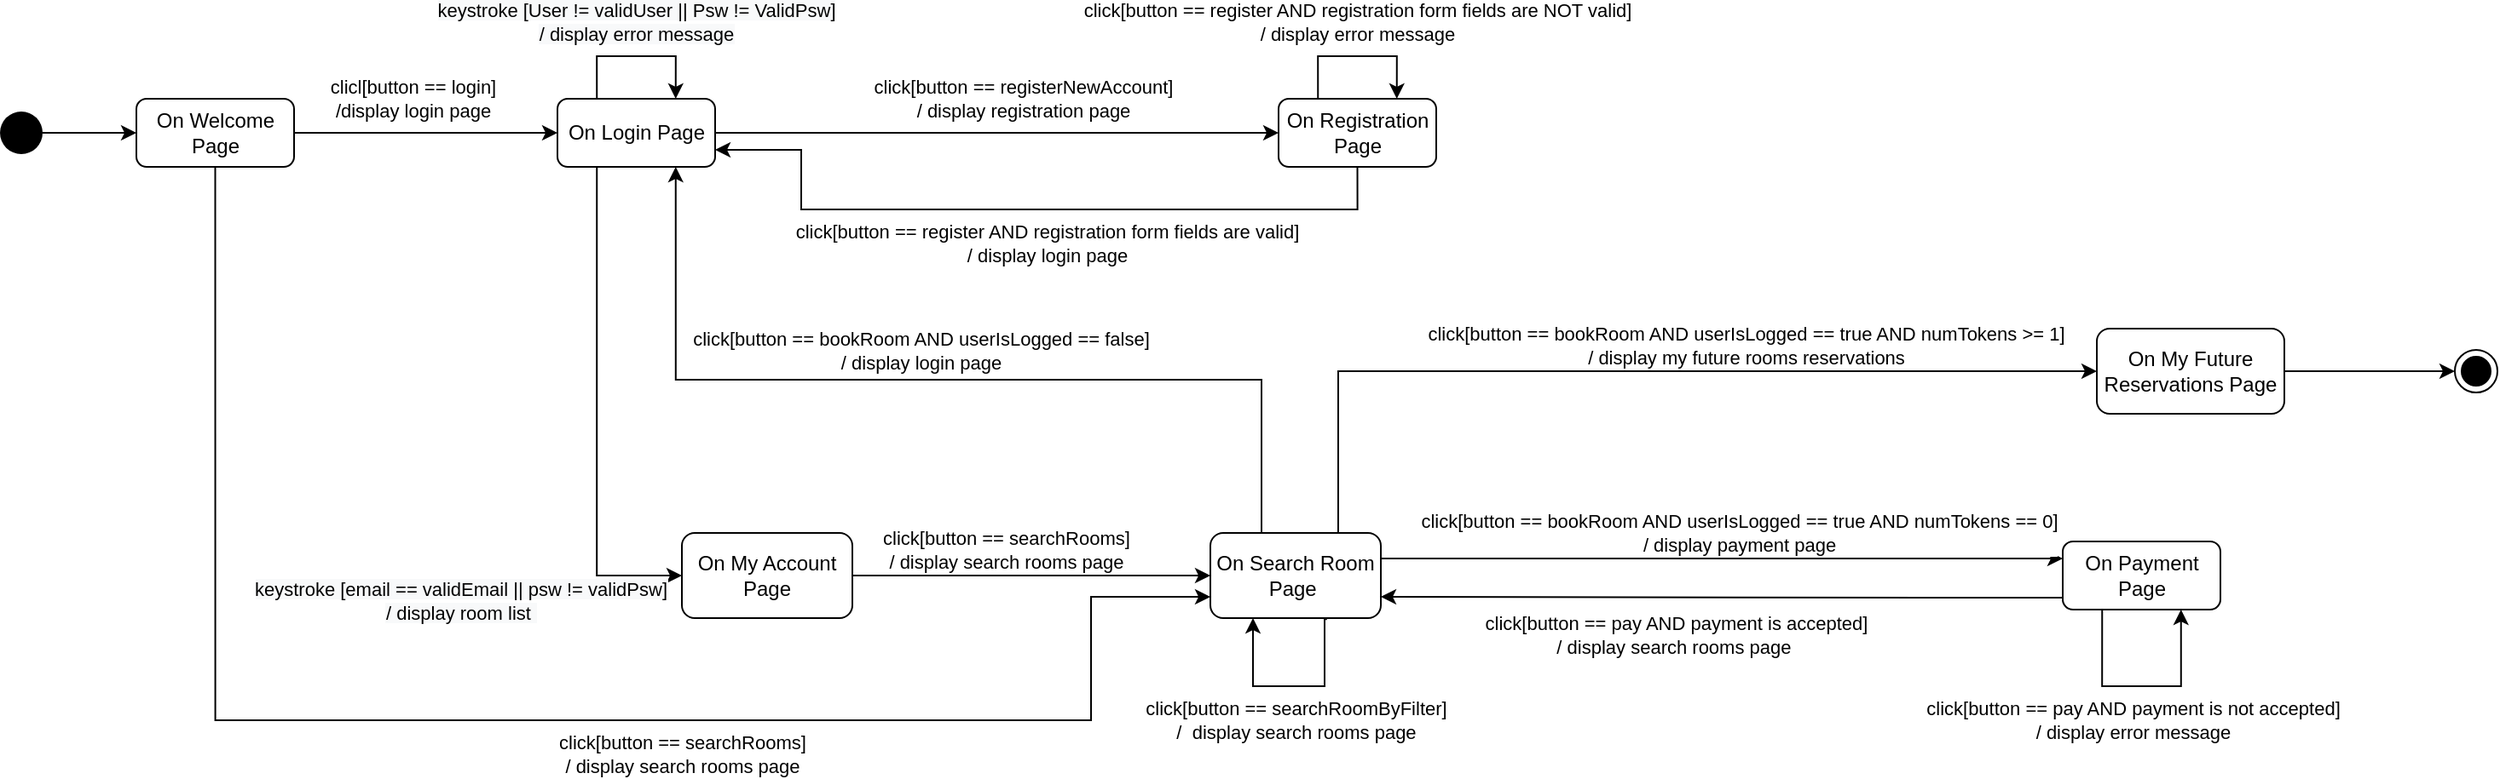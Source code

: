 <mxfile version="14.3.0" type="github">
  <diagram id="Sy-a1GYnmS4wTFmJo3Hj" name="Page-1">
    <mxGraphModel dx="1190" dy="548" grid="1" gridSize="10" guides="1" tooltips="1" connect="1" arrows="1" fold="1" page="1" pageScale="1" pageWidth="827" pageHeight="1169" math="0" shadow="0">
      <root>
        <mxCell id="0" />
        <mxCell id="1" parent="0" />
        <mxCell id="aFMteereRttZJsUqZgdu-66" style="edgeStyle=orthogonalEdgeStyle;rounded=0;orthogonalLoop=1;jettySize=auto;html=1;exitX=1;exitY=0.5;exitDx=0;exitDy=0;entryX=0;entryY=0.5;entryDx=0;entryDy=0;" parent="1" source="aFMteereRttZJsUqZgdu-67" target="aFMteereRttZJsUqZgdu-71" edge="1">
          <mxGeometry relative="1" as="geometry" />
        </mxCell>
        <mxCell id="aFMteereRttZJsUqZgdu-67" value="" style="ellipse;fillColor=#000000;strokeColor=none;" parent="1" vertex="1">
          <mxGeometry x="50" y="102.5" width="25" height="25" as="geometry" />
        </mxCell>
        <mxCell id="aFMteereRttZJsUqZgdu-68" style="edgeStyle=orthogonalEdgeStyle;rounded=0;orthogonalLoop=1;jettySize=auto;html=1;exitX=1;exitY=0.5;exitDx=0;exitDy=0;entryX=0;entryY=0.5;entryDx=0;entryDy=0;" parent="1" source="aFMteereRttZJsUqZgdu-71" target="aFMteereRttZJsUqZgdu-76" edge="1">
          <mxGeometry relative="1" as="geometry" />
        </mxCell>
        <mxCell id="aFMteereRttZJsUqZgdu-69" value="clicl[button == login]&lt;br&gt;/display login page" style="edgeLabel;html=1;align=center;verticalAlign=middle;resizable=0;points=[];" parent="aFMteereRttZJsUqZgdu-68" vertex="1" connectable="0">
          <mxGeometry x="-0.254" y="-5" relative="1" as="geometry">
            <mxPoint x="12" y="-25" as="offset" />
          </mxGeometry>
        </mxCell>
        <mxCell id="aFMteereRttZJsUqZgdu-70" style="edgeStyle=orthogonalEdgeStyle;rounded=0;orthogonalLoop=1;jettySize=auto;html=1;exitX=0.5;exitY=1;exitDx=0;exitDy=0;entryX=0;entryY=0.75;entryDx=0;entryDy=0;" parent="1" source="aFMteereRttZJsUqZgdu-71" target="aFMteereRttZJsUqZgdu-88" edge="1">
          <mxGeometry relative="1" as="geometry">
            <Array as="points">
              <mxPoint x="176" y="460" />
              <mxPoint x="690" y="460" />
              <mxPoint x="690" y="388" />
            </Array>
          </mxGeometry>
        </mxCell>
        <mxCell id="h0Vzr6RFVBRZccVKhKfr-3" value="click[button == searchRooms]&lt;br&gt;/ display search rooms page" style="edgeLabel;html=1;align=center;verticalAlign=middle;resizable=0;points=[];" vertex="1" connectable="0" parent="aFMteereRttZJsUqZgdu-70">
          <mxGeometry x="0.762" y="1" relative="1" as="geometry">
            <mxPoint x="-49" y="-74.7" as="offset" />
          </mxGeometry>
        </mxCell>
        <mxCell id="h0Vzr6RFVBRZccVKhKfr-5" value="click[button == searchRooms]&lt;br&gt;/ display search rooms page" style="edgeLabel;html=1;align=center;verticalAlign=middle;resizable=0;points=[];" vertex="1" connectable="0" parent="aFMteereRttZJsUqZgdu-70">
          <mxGeometry x="0.218" y="3" relative="1" as="geometry">
            <mxPoint x="0.7" y="23" as="offset" />
          </mxGeometry>
        </mxCell>
        <mxCell id="aFMteereRttZJsUqZgdu-71" value="&lt;font style=&quot;font-size: 12px&quot;&gt;On Welcome Page&lt;/font&gt;" style="rounded=1;whiteSpace=wrap;html=1;strokeWidth=1;" parent="1" vertex="1">
          <mxGeometry x="130" y="95" width="92.5" height="40" as="geometry" />
        </mxCell>
        <mxCell id="aFMteereRttZJsUqZgdu-72" style="edgeStyle=orthogonalEdgeStyle;rounded=0;orthogonalLoop=1;jettySize=auto;html=1;exitX=1;exitY=0.5;exitDx=0;exitDy=0;entryX=0;entryY=0.5;entryDx=0;entryDy=0;" parent="1" source="aFMteereRttZJsUqZgdu-76" target="aFMteereRttZJsUqZgdu-81" edge="1">
          <mxGeometry relative="1" as="geometry" />
        </mxCell>
        <mxCell id="aFMteereRttZJsUqZgdu-73" value="click[button == registerNewAccount]&lt;br&gt;/ display registration page" style="edgeLabel;html=1;align=center;verticalAlign=middle;resizable=0;points=[];" parent="aFMteereRttZJsUqZgdu-72" vertex="1" connectable="0">
          <mxGeometry x="-0.336" y="3" relative="1" as="geometry">
            <mxPoint x="70.5" y="-17" as="offset" />
          </mxGeometry>
        </mxCell>
        <mxCell id="aFMteereRttZJsUqZgdu-74" style="edgeStyle=orthogonalEdgeStyle;rounded=0;orthogonalLoop=1;jettySize=auto;html=1;exitX=0.25;exitY=1;exitDx=0;exitDy=0;entryX=0;entryY=0.5;entryDx=0;entryDy=0;" parent="1" source="aFMteereRttZJsUqZgdu-76" target="h0Vzr6RFVBRZccVKhKfr-1" edge="1">
          <mxGeometry relative="1" as="geometry">
            <mxPoint x="400.125" y="170" as="sourcePoint" />
            <mxPoint x="590" y="410" as="targetPoint" />
            <Array as="points">
              <mxPoint x="400" y="375" />
            </Array>
          </mxGeometry>
        </mxCell>
        <mxCell id="aFMteereRttZJsUqZgdu-75" value="&lt;span style=&quot;background-color: rgb(248 , 249 , 250)&quot;&gt;keystroke [email == validEmail || psw != validPsw]&lt;/span&gt;&lt;br style=&quot;background-color: rgb(248 , 249 , 250)&quot;&gt;&lt;span style=&quot;background-color: rgb(248 , 249 , 250)&quot;&gt;/ display room list&amp;nbsp;&lt;/span&gt;" style="edgeLabel;html=1;align=center;verticalAlign=middle;resizable=0;points=[];" parent="aFMteereRttZJsUqZgdu-74" vertex="1" connectable="0">
          <mxGeometry x="-0.347" relative="1" as="geometry">
            <mxPoint x="-80.12" y="160" as="offset" />
          </mxGeometry>
        </mxCell>
        <mxCell id="aFMteereRttZJsUqZgdu-76" value="&lt;font style=&quot;font-size: 12px&quot;&gt;On Login Page&lt;/font&gt;" style="rounded=1;whiteSpace=wrap;html=1;strokeWidth=1;" parent="1" vertex="1">
          <mxGeometry x="377" y="95" width="92.5" height="40" as="geometry" />
        </mxCell>
        <mxCell id="aFMteereRttZJsUqZgdu-77" style="edgeStyle=orthogonalEdgeStyle;rounded=0;orthogonalLoop=1;jettySize=auto;html=1;exitX=1;exitY=0.5;exitDx=0;exitDy=0;entryX=0;entryY=0.5;entryDx=0;entryDy=0;" parent="1" source="aFMteereRttZJsUqZgdu-78" target="aFMteereRttZJsUqZgdu-103" edge="1">
          <mxGeometry relative="1" as="geometry" />
        </mxCell>
        <mxCell id="aFMteereRttZJsUqZgdu-78" value="&lt;font style=&quot;font-size: 12px&quot;&gt;On My Future Reservations Page&lt;/font&gt;" style="rounded=1;whiteSpace=wrap;html=1;strokeWidth=1;" parent="1" vertex="1">
          <mxGeometry x="1280" y="230" width="110" height="50" as="geometry" />
        </mxCell>
        <mxCell id="aFMteereRttZJsUqZgdu-79" style="edgeStyle=orthogonalEdgeStyle;rounded=0;orthogonalLoop=1;jettySize=auto;html=1;exitX=0.5;exitY=1;exitDx=0;exitDy=0;entryX=1;entryY=0.75;entryDx=0;entryDy=0;" parent="1" source="aFMteereRttZJsUqZgdu-81" target="aFMteereRttZJsUqZgdu-76" edge="1">
          <mxGeometry relative="1" as="geometry">
            <Array as="points">
              <mxPoint x="846" y="160" />
              <mxPoint x="520" y="160" />
              <mxPoint x="520" y="125" />
            </Array>
          </mxGeometry>
        </mxCell>
        <mxCell id="aFMteereRttZJsUqZgdu-80" value="click[button == register AND registration form fields are valid]&lt;br&gt;/ display login page" style="edgeLabel;html=1;align=center;verticalAlign=middle;resizable=0;points=[];" parent="aFMteereRttZJsUqZgdu-79" vertex="1" connectable="0">
          <mxGeometry x="-0.227" y="-1" relative="1" as="geometry">
            <mxPoint x="-38.3" y="21" as="offset" />
          </mxGeometry>
        </mxCell>
        <mxCell id="aFMteereRttZJsUqZgdu-81" value="&lt;font style=&quot;font-size: 12px&quot;&gt;On Registration Page&lt;/font&gt;" style="rounded=1;whiteSpace=wrap;html=1;strokeWidth=1;" parent="1" vertex="1">
          <mxGeometry x="800" y="95" width="92.5" height="40" as="geometry" />
        </mxCell>
        <mxCell id="aFMteereRttZJsUqZgdu-82" style="edgeStyle=orthogonalEdgeStyle;rounded=0;orthogonalLoop=1;jettySize=auto;html=1;exitX=0.75;exitY=0;exitDx=0;exitDy=0;entryX=0;entryY=0.5;entryDx=0;entryDy=0;" parent="1" source="aFMteereRttZJsUqZgdu-88" target="aFMteereRttZJsUqZgdu-78" edge="1">
          <mxGeometry relative="1" as="geometry">
            <mxPoint x="1240" y="345" as="targetPoint" />
            <Array as="points">
              <mxPoint x="835" y="255" />
            </Array>
          </mxGeometry>
        </mxCell>
        <mxCell id="aFMteereRttZJsUqZgdu-83" value="click[button == bookRoom AND userIsLogged == true AND numTokens &amp;gt;= 1]&lt;br&gt;/ display my future rooms reservations" style="edgeLabel;html=1;align=center;verticalAlign=middle;resizable=0;points=[];" parent="aFMteereRttZJsUqZgdu-82" vertex="1" connectable="0">
          <mxGeometry x="-0.124" y="-2" relative="1" as="geometry">
            <mxPoint x="97" y="-17" as="offset" />
          </mxGeometry>
        </mxCell>
        <mxCell id="aFMteereRttZJsUqZgdu-84" style="edgeStyle=orthogonalEdgeStyle;rounded=0;orthogonalLoop=1;jettySize=auto;html=1;exitX=0.5;exitY=0;exitDx=0;exitDy=0;entryX=0.75;entryY=1;entryDx=0;entryDy=0;" parent="1" source="aFMteereRttZJsUqZgdu-88" target="aFMteereRttZJsUqZgdu-76" edge="1">
          <mxGeometry relative="1" as="geometry">
            <Array as="points">
              <mxPoint x="790" y="350" />
              <mxPoint x="790" y="260" />
              <mxPoint x="446" y="260" />
            </Array>
          </mxGeometry>
        </mxCell>
        <mxCell id="aFMteereRttZJsUqZgdu-85" value="click[button == bookRoom AND userIsLogged == false]&lt;br&gt;/ display login page" style="edgeLabel;html=1;align=center;verticalAlign=middle;resizable=0;points=[];" parent="aFMteereRttZJsUqZgdu-84" vertex="1" connectable="0">
          <mxGeometry x="-0.276" relative="1" as="geometry">
            <mxPoint x="-101" y="-17.5" as="offset" />
          </mxGeometry>
        </mxCell>
        <mxCell id="aFMteereRttZJsUqZgdu-86" style="edgeStyle=orthogonalEdgeStyle;rounded=0;orthogonalLoop=1;jettySize=auto;html=1;exitX=1;exitY=0.25;exitDx=0;exitDy=0;entryX=0;entryY=0.25;entryDx=0;entryDy=0;" parent="1" source="aFMteereRttZJsUqZgdu-88" target="aFMteereRttZJsUqZgdu-98" edge="1">
          <mxGeometry relative="1" as="geometry">
            <Array as="points">
              <mxPoint x="860" y="365" />
            </Array>
            <mxPoint x="1280" y="340" as="targetPoint" />
          </mxGeometry>
        </mxCell>
        <mxCell id="aFMteereRttZJsUqZgdu-87" value="click[button == bookRoom AND userIsLogged == true AND numTokens == 0]&lt;br&gt;/ display payment page" style="edgeLabel;html=1;align=center;verticalAlign=middle;resizable=0;points=[];" parent="aFMteereRttZJsUqZgdu-86" vertex="1" connectable="0">
          <mxGeometry x="0.467" y="-1" relative="1" as="geometry">
            <mxPoint x="-82.5" y="-16" as="offset" />
          </mxGeometry>
        </mxCell>
        <mxCell id="aFMteereRttZJsUqZgdu-88" value="&lt;font style=&quot;font-size: 12px&quot;&gt;On Search Room Page&amp;nbsp;&lt;/font&gt;" style="rounded=1;whiteSpace=wrap;html=1;strokeWidth=1;" parent="1" vertex="1">
          <mxGeometry x="760" y="350" width="100" height="50" as="geometry" />
        </mxCell>
        <mxCell id="aFMteereRttZJsUqZgdu-92" style="edgeStyle=orthogonalEdgeStyle;rounded=0;orthogonalLoop=1;jettySize=auto;html=1;exitX=0.25;exitY=0;exitDx=0;exitDy=0;entryX=0.75;entryY=0;entryDx=0;entryDy=0;" parent="1" source="aFMteereRttZJsUqZgdu-81" target="aFMteereRttZJsUqZgdu-81" edge="1">
          <mxGeometry relative="1" as="geometry">
            <mxPoint x="519" y="63" as="targetPoint" />
            <Array as="points">
              <mxPoint x="823" y="70" />
              <mxPoint x="869" y="70" />
            </Array>
          </mxGeometry>
        </mxCell>
        <mxCell id="aFMteereRttZJsUqZgdu-93" value="click[button == register AND registration form fields are NOT valid]&lt;br&gt;/ display error message" style="edgeLabel;html=1;align=center;verticalAlign=middle;resizable=0;points=[];" parent="aFMteereRttZJsUqZgdu-92" vertex="1" connectable="0">
          <mxGeometry x="-0.25" y="4" relative="1" as="geometry">
            <mxPoint x="12.15" y="-16" as="offset" />
          </mxGeometry>
        </mxCell>
        <mxCell id="aFMteereRttZJsUqZgdu-94" style="edgeStyle=orthogonalEdgeStyle;rounded=0;orthogonalLoop=1;jettySize=auto;html=1;exitX=0.25;exitY=0;exitDx=0;exitDy=0;entryX=0.75;entryY=0;entryDx=0;entryDy=0;" parent="1" source="aFMteereRttZJsUqZgdu-76" target="aFMteereRttZJsUqZgdu-76" edge="1">
          <mxGeometry relative="1" as="geometry">
            <Array as="points">
              <mxPoint x="400" y="70" />
              <mxPoint x="446" y="70" />
            </Array>
          </mxGeometry>
        </mxCell>
        <mxCell id="aFMteereRttZJsUqZgdu-95" value="&lt;span style=&quot;background-color: rgb(248 , 249 , 250)&quot;&gt;keystroke [User != validUser || Psw != ValidPsw]&lt;/span&gt;&lt;br style=&quot;background-color: rgb(248 , 249 , 250)&quot;&gt;&lt;span style=&quot;background-color: rgb(248 , 249 , 250)&quot;&gt;/ display error message&lt;/span&gt;" style="edgeLabel;html=1;align=center;verticalAlign=middle;resizable=0;points=[];" parent="aFMteereRttZJsUqZgdu-94" vertex="1" connectable="0">
          <mxGeometry x="0.543" y="2" relative="1" as="geometry">
            <mxPoint x="-25.15" y="-23.2" as="offset" />
          </mxGeometry>
        </mxCell>
        <mxCell id="aFMteereRttZJsUqZgdu-96" style="edgeStyle=orthogonalEdgeStyle;rounded=0;orthogonalLoop=1;jettySize=auto;html=1;exitX=0;exitY=0.75;exitDx=0;exitDy=0;entryX=1;entryY=0.75;entryDx=0;entryDy=0;" parent="1" source="aFMteereRttZJsUqZgdu-98" edge="1" target="aFMteereRttZJsUqZgdu-88">
          <mxGeometry relative="1" as="geometry">
            <mxPoint x="780" y="380" as="targetPoint" />
            <mxPoint x="1020" y="602.5" as="sourcePoint" />
            <Array as="points">
              <mxPoint x="1180" y="388" />
              <mxPoint x="1160" y="388" />
            </Array>
          </mxGeometry>
        </mxCell>
        <mxCell id="aFMteereRttZJsUqZgdu-97" value="click[button == pay AND payment is accepted]&lt;br&gt;/ display search rooms page&amp;nbsp;" style="edgeLabel;html=1;align=center;verticalAlign=middle;resizable=0;points=[];" parent="aFMteereRttZJsUqZgdu-96" vertex="1" connectable="0">
          <mxGeometry x="0.274" y="-1" relative="1" as="geometry">
            <mxPoint x="26" y="23.3" as="offset" />
          </mxGeometry>
        </mxCell>
        <mxCell id="aFMteereRttZJsUqZgdu-98" value="&lt;font style=&quot;font-size: 12px&quot;&gt;On Payment Page&lt;/font&gt;" style="rounded=1;whiteSpace=wrap;html=1;strokeWidth=1;" parent="1" vertex="1">
          <mxGeometry x="1260" y="355" width="92.5" height="40" as="geometry" />
        </mxCell>
        <mxCell id="aFMteereRttZJsUqZgdu-99" style="edgeStyle=orthogonalEdgeStyle;rounded=0;orthogonalLoop=1;jettySize=auto;html=1;exitX=0.25;exitY=1;exitDx=0;exitDy=0;entryX=0.75;entryY=1;entryDx=0;entryDy=0;" parent="1" source="aFMteereRttZJsUqZgdu-98" target="aFMteereRttZJsUqZgdu-98" edge="1">
          <mxGeometry relative="1" as="geometry">
            <Array as="points">
              <mxPoint x="1283" y="440" />
              <mxPoint x="1329" y="440" />
            </Array>
            <mxPoint x="1349.375" y="360" as="targetPoint" />
          </mxGeometry>
        </mxCell>
        <mxCell id="aFMteereRttZJsUqZgdu-100" value="click[button == pay AND payment is not accepted]&lt;br&gt;/ display error message" style="edgeLabel;html=1;align=center;verticalAlign=middle;resizable=0;points=[];" parent="aFMteereRttZJsUqZgdu-99" vertex="1" connectable="0">
          <mxGeometry x="0.311" y="-2" relative="1" as="geometry">
            <mxPoint x="-27.1" y="18" as="offset" />
          </mxGeometry>
        </mxCell>
        <mxCell id="aFMteereRttZJsUqZgdu-101" style="edgeStyle=orthogonalEdgeStyle;rounded=0;orthogonalLoop=1;jettySize=auto;html=1;exitX=0.684;exitY=1.012;exitDx=0;exitDy=0;entryX=0.25;entryY=1;entryDx=0;entryDy=0;exitPerimeter=0;" parent="1" source="aFMteereRttZJsUqZgdu-88" target="aFMteereRttZJsUqZgdu-88" edge="1">
          <mxGeometry relative="1" as="geometry">
            <Array as="points">
              <mxPoint x="827" y="401" />
              <mxPoint x="827" y="440" />
              <mxPoint x="785" y="440" />
            </Array>
            <mxPoint x="827" y="440" as="sourcePoint" />
            <mxPoint x="777" y="440" as="targetPoint" />
          </mxGeometry>
        </mxCell>
        <mxCell id="aFMteereRttZJsUqZgdu-102" value="click[button == searchRoomByFilter]&lt;br&gt;/&amp;nbsp; display search rooms page" style="edgeLabel;html=1;align=center;verticalAlign=middle;resizable=0;points=[];" parent="aFMteereRttZJsUqZgdu-101" vertex="1" connectable="0">
          <mxGeometry x="-0.422" relative="1" as="geometry">
            <mxPoint x="-17" y="24.8" as="offset" />
          </mxGeometry>
        </mxCell>
        <mxCell id="aFMteereRttZJsUqZgdu-103" value="" style="ellipse;html=1;shape=endState;fillColor=#000000;strokeColor=#000000;" parent="1" vertex="1">
          <mxGeometry x="1490" y="242.5" width="25" height="25" as="geometry" />
        </mxCell>
        <mxCell id="h0Vzr6RFVBRZccVKhKfr-4" style="edgeStyle=orthogonalEdgeStyle;rounded=0;orthogonalLoop=1;jettySize=auto;html=1;entryX=0;entryY=0.5;entryDx=0;entryDy=0;" edge="1" parent="1" source="h0Vzr6RFVBRZccVKhKfr-1" target="aFMteereRttZJsUqZgdu-88">
          <mxGeometry relative="1" as="geometry" />
        </mxCell>
        <mxCell id="h0Vzr6RFVBRZccVKhKfr-1" value="&lt;font style=&quot;font-size: 12px&quot;&gt;On My Account Page&lt;/font&gt;" style="rounded=1;whiteSpace=wrap;html=1;strokeWidth=1;" vertex="1" parent="1">
          <mxGeometry x="450" y="350" width="100" height="50" as="geometry" />
        </mxCell>
      </root>
    </mxGraphModel>
  </diagram>
</mxfile>
